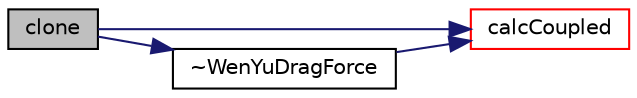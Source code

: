 digraph "clone"
{
  bgcolor="transparent";
  edge [fontname="Helvetica",fontsize="10",labelfontname="Helvetica",labelfontsize="10"];
  node [fontname="Helvetica",fontsize="10",shape=record];
  rankdir="LR";
  Node1 [label="clone",height=0.2,width=0.4,color="black", fillcolor="grey75", style="filled", fontcolor="black"];
  Node1 -> Node2 [color="midnightblue",fontsize="10",style="solid",fontname="Helvetica"];
  Node2 [label="calcCoupled",height=0.2,width=0.4,color="red",URL="$a02982.html#ab75663629d97d97cca393a26248907c5",tooltip="Calculate the coupled force. "];
  Node1 -> Node3 [color="midnightblue",fontsize="10",style="solid",fontname="Helvetica"];
  Node3 [label="~WenYuDragForce",height=0.2,width=0.4,color="black",URL="$a02982.html#a65f5c1180c61d8e4e37aa4e241e0a231",tooltip="Destructor. "];
  Node3 -> Node2 [color="midnightblue",fontsize="10",style="solid",fontname="Helvetica"];
}
